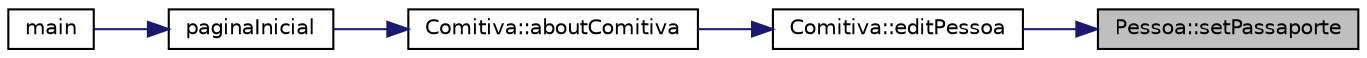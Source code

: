 digraph "Pessoa::setPassaporte"
{
 // LATEX_PDF_SIZE
  edge [fontname="Helvetica",fontsize="10",labelfontname="Helvetica",labelfontsize="10"];
  node [fontname="Helvetica",fontsize="10",shape=record];
  rankdir="RL";
  Node1 [label="Pessoa::setPassaporte",height=0.2,width=0.4,color="black", fillcolor="grey75", style="filled", fontcolor="black",tooltip="Esta função atribui um passaporte a uma Pessoa."];
  Node1 -> Node2 [dir="back",color="midnightblue",fontsize="10",style="solid",fontname="Helvetica"];
  Node2 [label="Comitiva::editPessoa",height=0.2,width=0.4,color="black", fillcolor="white", style="filled",URL="$class_comitiva.html#ad042557732ad35198efd8e71e0e06c5d",tooltip="Esta função edita as informações de uma Pessoa."];
  Node2 -> Node3 [dir="back",color="midnightblue",fontsize="10",style="solid",fontname="Helvetica"];
  Node3 [label="Comitiva::aboutComitiva",height=0.2,width=0.4,color="black", fillcolor="white", style="filled",URL="$class_comitiva.html#a3781e251409ca01dfdc898e66285c954",tooltip="Esta função mostra as opções para interagir com a Comitiva (adicionar, editar, eliminar,..."];
  Node3 -> Node4 [dir="back",color="midnightblue",fontsize="10",style="solid",fontname="Helvetica"];
  Node4 [label="paginaInicial",height=0.2,width=0.4,color="black", fillcolor="white", style="filled",URL="$menu_8h.html#a96dac07912e4edb4cb4e758e0130cf0d",tooltip="Esta função é o página inicial do programa. Todos os objetivos do projeto se fazem dentro desta funçã..."];
  Node4 -> Node5 [dir="back",color="midnightblue",fontsize="10",style="solid",fontname="Helvetica"];
  Node5 [label="main",height=0.2,width=0.4,color="black", fillcolor="white", style="filled",URL="$main_8cpp.html#ae66f6b31b5ad750f1fe042a706a4e3d4",tooltip=" "];
}
